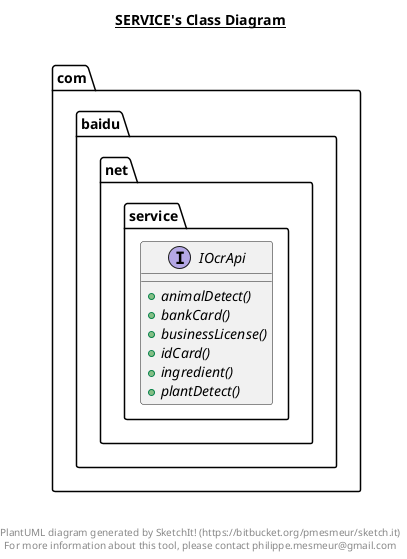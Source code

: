 @startuml

title __SERVICE's Class Diagram__\n

  namespace com.baidu.net {
    namespace service {
      interface com.baidu.net.service.IOcrApi {
          {abstract} + animalDetect()
          {abstract} + bankCard()
          {abstract} + businessLicense()
          {abstract} + idCard()
          {abstract} + ingredient()
          {abstract} + plantDetect()
      }
    }
  }
  



right footer


PlantUML diagram generated by SketchIt! (https://bitbucket.org/pmesmeur/sketch.it)
For more information about this tool, please contact philippe.mesmeur@gmail.com
endfooter

@enduml
